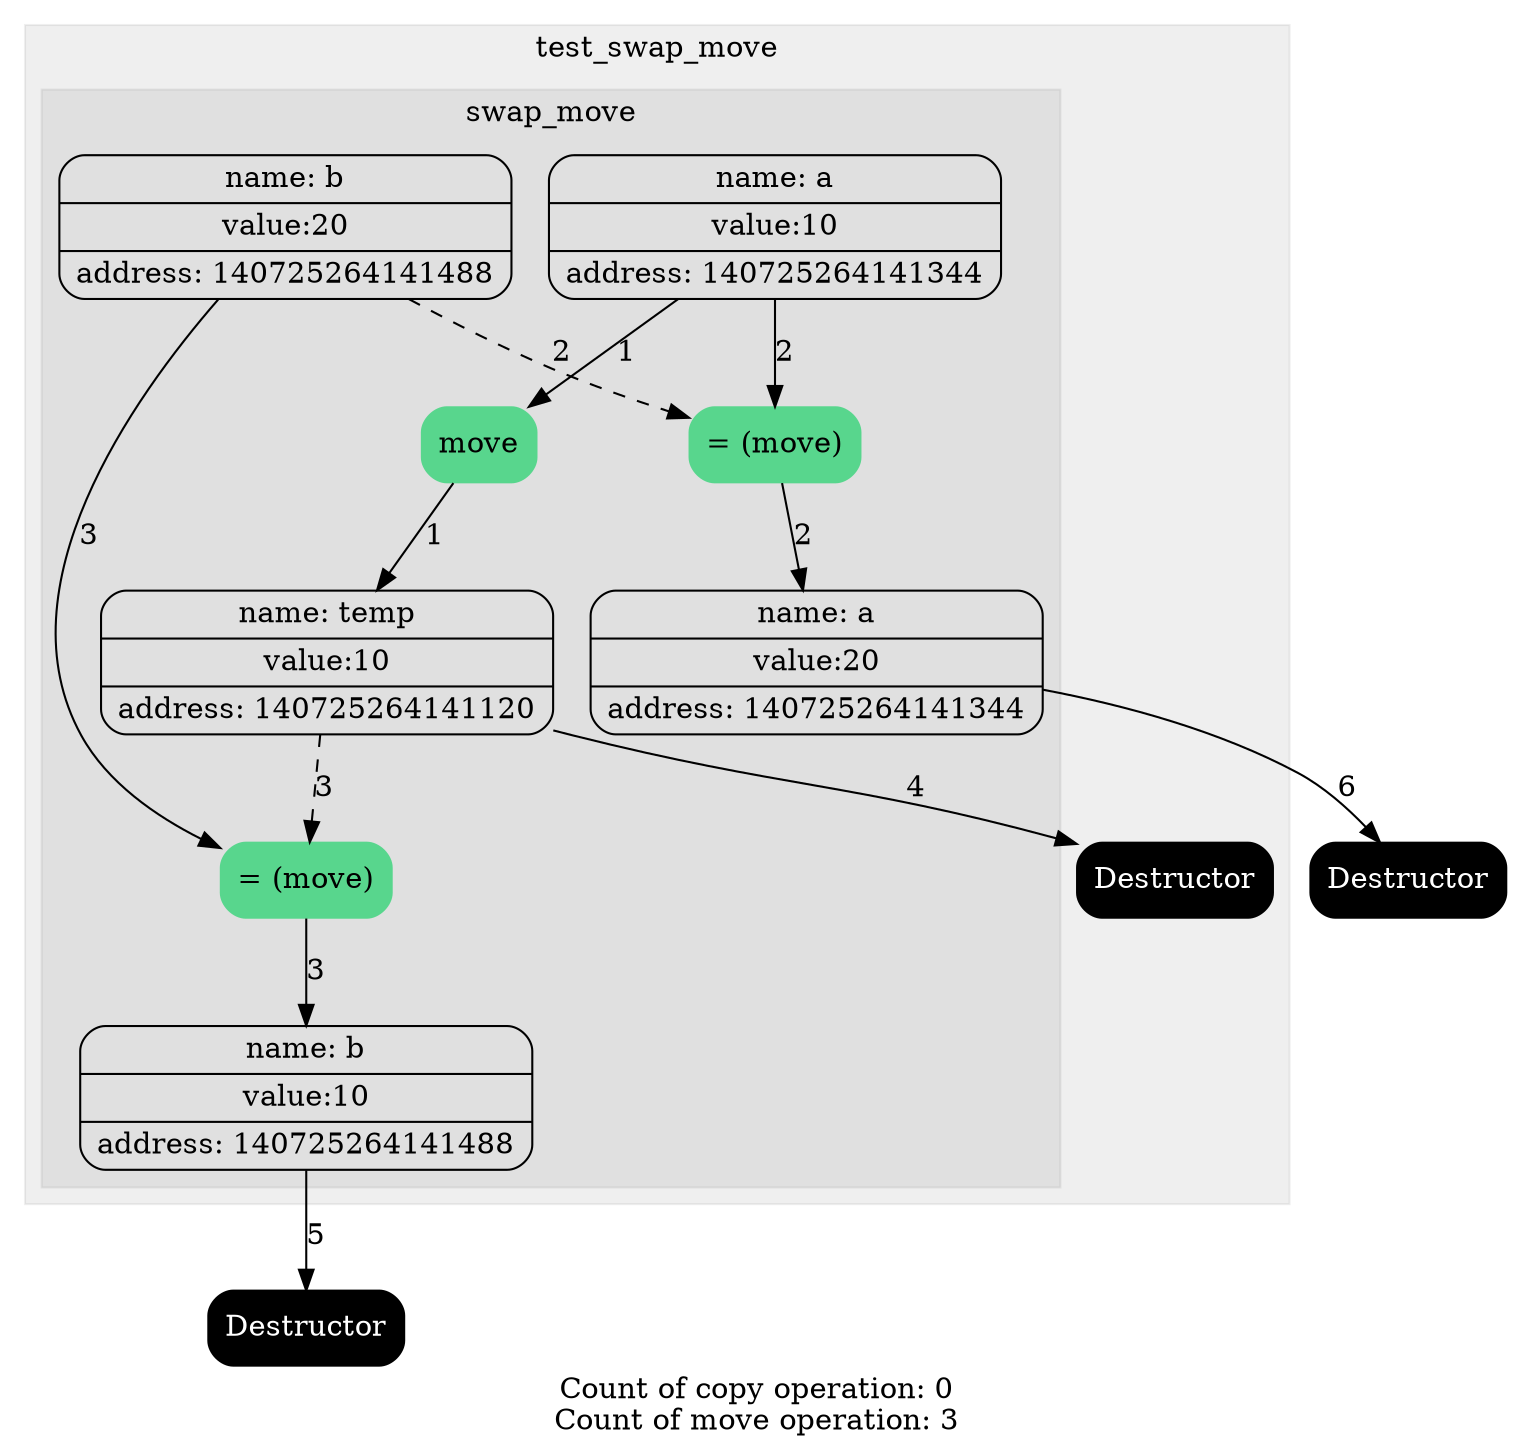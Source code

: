 digraph G{
trankdir=HR;
node[shape=Mrecord];

subgraph "cluster_0" {
label = test_swap_move;
style= filled
color = "#00000010";
1[label="{ {name: tmp0} | {value:10} | {address: 140725264141344}} " color=""style=""fontcolor=""];
1[label="{ {name: a} | {value:10} | {address: 140725264141344}} " color=""style=""fontcolor=""];
2[label="{ {name: tmp1} | {value:20} | {address: 140725264141488}} " color=""style=""fontcolor=""];
2[label="{ {name: b} | {value:20} | {address: 140725264141488}} " color=""style=""fontcolor=""];
subgraph "cluster_1" {
label = swap_move;
style= filled
color = "#00000010";
3[label="move" color = "#58D68D" style = "filled"fontcolor =""];
edge[style = "" color = ""label = "1"fontcolor =""]1->3;
4[label="{ {name: tmp2} | {value:10} | {address: 140725264141120}} " color=""style=""fontcolor=""];
edge[style = "" color = ""label = "1"fontcolor =""]3->4;
4[label="{ {name: temp} | {value:10} | {address: 140725264141120}} " color=""style=""fontcolor=""];
5[label="= (move)" color = "#58D68D" style = "filled"fontcolor =""];
edge[style = "" color = ""label = "2"fontcolor =""]1->5;
edge[style = "dashed" color = ""label = "2"fontcolor =""]2->5;
6[label="{ {name: a} | {value:20} | {address: 140725264141344}} " color=""style=""fontcolor=""];
edge[style = "" color = ""label = "2"fontcolor =""]5->6;
7[label="= (move)" color = "#58D68D" style = "filled"fontcolor =""];
edge[style = "" color = ""label = "3"fontcolor =""]2->7;
edge[style = "dashed" color = ""label = "3"fontcolor =""]4->7;
8[label="{ {name: b} | {value:10} | {address: 140725264141488}} " color=""style=""fontcolor=""];
edge[style = "" color = ""label = "3"fontcolor =""]7->8;
}
9[label="Destructor" color = "black" style = "filled"fontcolor ="white"];
edge[style = "" color = ""label = "4"fontcolor =""]4->9;
}
10[label="Destructor" color = "black" style = "filled"fontcolor ="white"];
edge[style = "" color = ""label = "5"fontcolor =""]8->10;
11[label="Destructor" color = "black" style = "filled"fontcolor ="white"];
edge[style = "" color = ""label = "6"fontcolor =""]6->11;
label="Count of copy operation: 0
Count of move operation: 3"}